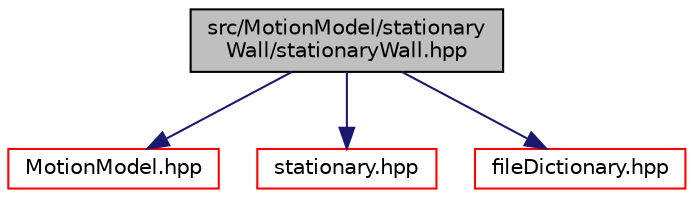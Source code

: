 digraph "src/MotionModel/stationaryWall/stationaryWall.hpp"
{
 // LATEX_PDF_SIZE
  edge [fontname="Helvetica",fontsize="10",labelfontname="Helvetica",labelfontsize="10"];
  node [fontname="Helvetica",fontsize="10",shape=record];
  Node1 [label="src/MotionModel/stationary\lWall/stationaryWall.hpp",height=0.2,width=0.4,color="black", fillcolor="grey75", style="filled", fontcolor="black",tooltip=" "];
  Node1 -> Node2 [color="midnightblue",fontsize="10",style="solid",fontname="Helvetica"];
  Node2 [label="MotionModel.hpp",height=0.2,width=0.4,color="red", fillcolor="white", style="filled",URL="$MotionModel_8hpp.html",tooltip=" "];
  Node1 -> Node101 [color="midnightblue",fontsize="10",style="solid",fontname="Helvetica"];
  Node101 [label="stationary.hpp",height=0.2,width=0.4,color="red", fillcolor="white", style="filled",URL="$stationary_8hpp.html",tooltip=" "];
  Node1 -> Node102 [color="midnightblue",fontsize="10",style="solid",fontname="Helvetica"];
  Node102 [label="fileDictionary.hpp",height=0.2,width=0.4,color="red", fillcolor="white", style="filled",URL="$fileDictionary_8hpp.html",tooltip=" "];
}
